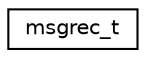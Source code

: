 digraph "Иерархия классов. Графический вид."
{
 // LATEX_PDF_SIZE
  edge [fontname="Helvetica",fontsize="10",labelfontname="Helvetica",labelfontsize="10"];
  node [fontname="Helvetica",fontsize="10",shape=record];
  rankdir="LR";
  Node0 [label="msgrec_t",height=0.2,width=0.4,color="black", fillcolor="white", style="filled",URL="$structmsgrec__t.html",tooltip="Структура посылаемого сообщения."];
}
